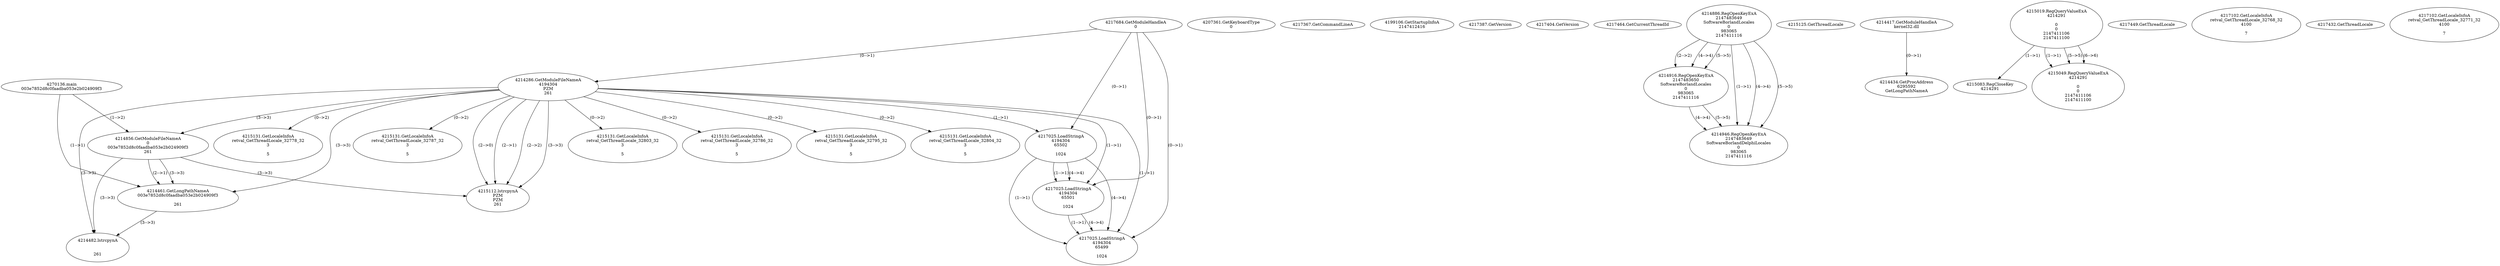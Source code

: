 // Global SCDG with merge call
digraph {
	0 [label="4270136.main
003e7852d8c0faadba053e2b024909f3"]
	1 [label="4217684.GetModuleHandleA
0"]
	2 [label="4207361.GetKeyboardType
0"]
	3 [label="4217367.GetCommandLineA
"]
	4 [label="4199106.GetStartupInfoA
2147412416"]
	5 [label="4217387.GetVersion
"]
	6 [label="4217404.GetVersion
"]
	7 [label="4217464.GetCurrentThreadId
"]
	8 [label="4214286.GetModuleFileNameA
4194304
PZM
261"]
	1 -> 8 [label="(0-->1)"]
	9 [label="4214856.GetModuleFileNameA
0
003e7852d8c0faadba053e2b024909f3
261"]
	0 -> 9 [label="(1-->2)"]
	8 -> 9 [label="(3-->3)"]
	10 [label="4214886.RegOpenKeyExA
2147483649
Software\Borland\Locales
0
983065
2147411116"]
	11 [label="4214916.RegOpenKeyExA
2147483650
Software\Borland\Locales
0
983065
2147411116"]
	10 -> 11 [label="(2-->2)"]
	10 -> 11 [label="(4-->4)"]
	10 -> 11 [label="(5-->5)"]
	12 [label="4214946.RegOpenKeyExA
2147483649
Software\Borland\Delphi\Locales
0
983065
2147411116"]
	10 -> 12 [label="(1-->1)"]
	10 -> 12 [label="(4-->4)"]
	11 -> 12 [label="(4-->4)"]
	10 -> 12 [label="(5-->5)"]
	11 -> 12 [label="(5-->5)"]
	13 [label="4215112.lstrcpynA
PZM
PZM
261"]
	8 -> 13 [label="(2-->1)"]
	8 -> 13 [label="(2-->2)"]
	8 -> 13 [label="(3-->3)"]
	9 -> 13 [label="(3-->3)"]
	8 -> 13 [label="(2-->0)"]
	14 [label="4215125.GetThreadLocale
"]
	15 [label="4215131.GetLocaleInfoA
retval_GetThreadLocale_32778_32
3

5"]
	8 -> 15 [label="(0-->2)"]
	16 [label="4214417.GetModuleHandleA
kernel32.dll"]
	17 [label="4214434.GetProcAddress
6295592
GetLongPathNameA"]
	16 -> 17 [label="(0-->1)"]
	18 [label="4214461.GetLongPathNameA
003e7852d8c0faadba053e2b024909f3

261"]
	0 -> 18 [label="(1-->1)"]
	9 -> 18 [label="(2-->1)"]
	8 -> 18 [label="(3-->3)"]
	9 -> 18 [label="(3-->3)"]
	19 [label="4214482.lstrcpynA


261"]
	8 -> 19 [label="(3-->3)"]
	9 -> 19 [label="(3-->3)"]
	18 -> 19 [label="(3-->3)"]
	20 [label="4215019.RegQueryValueExA
4214291

0
0
2147411106
2147411100"]
	21 [label="4215083.RegCloseKey
4214291"]
	20 -> 21 [label="(1-->1)"]
	22 [label="4215131.GetLocaleInfoA
retval_GetThreadLocale_32787_32
3

5"]
	8 -> 22 [label="(0-->2)"]
	23 [label="4217025.LoadStringA
4194304
65502

1024"]
	1 -> 23 [label="(0-->1)"]
	8 -> 23 [label="(1-->1)"]
	24 [label="4217025.LoadStringA
4194304
65501

1024"]
	1 -> 24 [label="(0-->1)"]
	8 -> 24 [label="(1-->1)"]
	23 -> 24 [label="(1-->1)"]
	23 -> 24 [label="(4-->4)"]
	25 [label="4217449.GetThreadLocale
"]
	26 [label="4217102.GetLocaleInfoA
retval_GetThreadLocale_32768_32
4100

7"]
	27 [label="4215131.GetLocaleInfoA
retval_GetThreadLocale_32803_32
3

5"]
	8 -> 27 [label="(0-->2)"]
	28 [label="4215049.RegQueryValueExA
4214291

0
0
2147411106
2147411100"]
	20 -> 28 [label="(1-->1)"]
	20 -> 28 [label="(5-->5)"]
	20 -> 28 [label="(6-->6)"]
	29 [label="4215131.GetLocaleInfoA
retval_GetThreadLocale_32786_32
3

5"]
	8 -> 29 [label="(0-->2)"]
	30 [label="4217025.LoadStringA
4194304
65499

1024"]
	1 -> 30 [label="(0-->1)"]
	8 -> 30 [label="(1-->1)"]
	23 -> 30 [label="(1-->1)"]
	24 -> 30 [label="(1-->1)"]
	23 -> 30 [label="(4-->4)"]
	24 -> 30 [label="(4-->4)"]
	31 [label="4215131.GetLocaleInfoA
retval_GetThreadLocale_32795_32
3

5"]
	8 -> 31 [label="(0-->2)"]
	32 [label="4217432.GetThreadLocale
"]
	33 [label="4217102.GetLocaleInfoA
retval_GetThreadLocale_32771_32
4100

7"]
	34 [label="4215131.GetLocaleInfoA
retval_GetThreadLocale_32804_32
3

5"]
	8 -> 34 [label="(0-->2)"]
}
